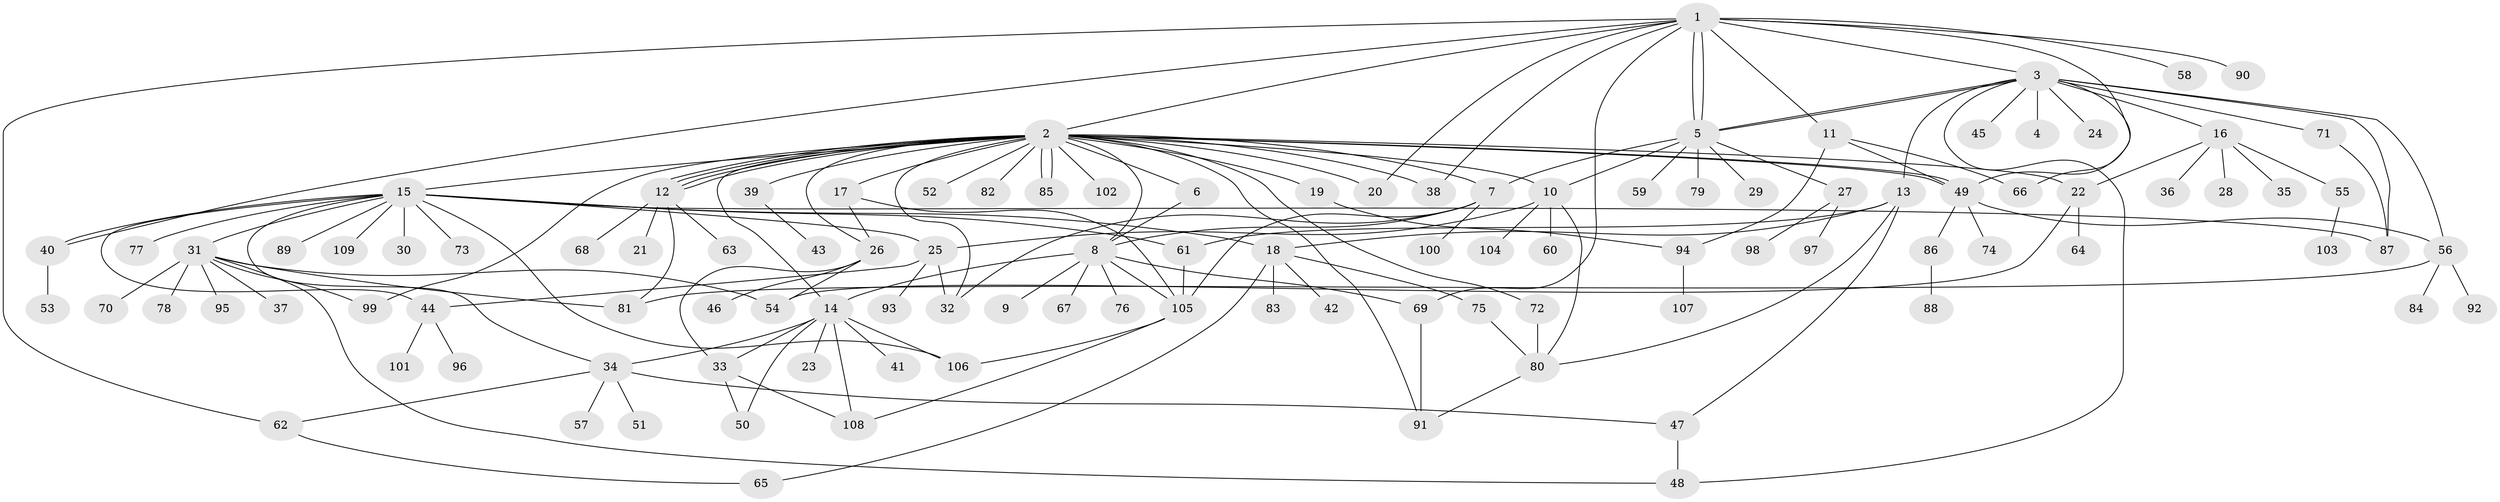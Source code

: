 // coarse degree distribution, {7: 0.08823529411764706, 5: 0.14705882352941177, 4: 0.11764705882352941, 1: 0.29411764705882354, 2: 0.14705882352941177, 8: 0.058823529411764705, 6: 0.058823529411764705, 15: 0.029411764705882353, 3: 0.029411764705882353, 12: 0.029411764705882353}
// Generated by graph-tools (version 1.1) at 2025/36/03/04/25 23:36:58]
// undirected, 109 vertices, 165 edges
graph export_dot {
  node [color=gray90,style=filled];
  1;
  2;
  3;
  4;
  5;
  6;
  7;
  8;
  9;
  10;
  11;
  12;
  13;
  14;
  15;
  16;
  17;
  18;
  19;
  20;
  21;
  22;
  23;
  24;
  25;
  26;
  27;
  28;
  29;
  30;
  31;
  32;
  33;
  34;
  35;
  36;
  37;
  38;
  39;
  40;
  41;
  42;
  43;
  44;
  45;
  46;
  47;
  48;
  49;
  50;
  51;
  52;
  53;
  54;
  55;
  56;
  57;
  58;
  59;
  60;
  61;
  62;
  63;
  64;
  65;
  66;
  67;
  68;
  69;
  70;
  71;
  72;
  73;
  74;
  75;
  76;
  77;
  78;
  79;
  80;
  81;
  82;
  83;
  84;
  85;
  86;
  87;
  88;
  89;
  90;
  91;
  92;
  93;
  94;
  95;
  96;
  97;
  98;
  99;
  100;
  101;
  102;
  103;
  104;
  105;
  106;
  107;
  108;
  109;
  1 -- 2;
  1 -- 3;
  1 -- 5;
  1 -- 5;
  1 -- 11;
  1 -- 20;
  1 -- 38;
  1 -- 40;
  1 -- 49;
  1 -- 58;
  1 -- 62;
  1 -- 69;
  1 -- 90;
  2 -- 6;
  2 -- 7;
  2 -- 8;
  2 -- 10;
  2 -- 12;
  2 -- 12;
  2 -- 12;
  2 -- 12;
  2 -- 14;
  2 -- 15;
  2 -- 17;
  2 -- 19;
  2 -- 20;
  2 -- 22;
  2 -- 26;
  2 -- 32;
  2 -- 38;
  2 -- 39;
  2 -- 49;
  2 -- 49;
  2 -- 52;
  2 -- 72;
  2 -- 82;
  2 -- 85;
  2 -- 85;
  2 -- 91;
  2 -- 99;
  2 -- 102;
  3 -- 4;
  3 -- 5;
  3 -- 5;
  3 -- 13;
  3 -- 16;
  3 -- 24;
  3 -- 45;
  3 -- 48;
  3 -- 56;
  3 -- 66;
  3 -- 71;
  3 -- 87;
  5 -- 7;
  5 -- 10;
  5 -- 27;
  5 -- 29;
  5 -- 59;
  5 -- 79;
  6 -- 8;
  7 -- 8;
  7 -- 32;
  7 -- 100;
  7 -- 105;
  8 -- 9;
  8 -- 14;
  8 -- 67;
  8 -- 69;
  8 -- 76;
  8 -- 105;
  10 -- 25;
  10 -- 60;
  10 -- 80;
  10 -- 104;
  11 -- 49;
  11 -- 66;
  11 -- 94;
  12 -- 21;
  12 -- 63;
  12 -- 68;
  12 -- 81;
  13 -- 18;
  13 -- 47;
  13 -- 61;
  13 -- 80;
  14 -- 23;
  14 -- 33;
  14 -- 34;
  14 -- 41;
  14 -- 50;
  14 -- 106;
  14 -- 108;
  15 -- 18;
  15 -- 25;
  15 -- 30;
  15 -- 31;
  15 -- 34;
  15 -- 40;
  15 -- 44;
  15 -- 61;
  15 -- 73;
  15 -- 77;
  15 -- 87;
  15 -- 89;
  15 -- 106;
  15 -- 109;
  16 -- 22;
  16 -- 28;
  16 -- 35;
  16 -- 36;
  16 -- 55;
  17 -- 26;
  17 -- 105;
  18 -- 42;
  18 -- 65;
  18 -- 75;
  18 -- 83;
  19 -- 94;
  22 -- 54;
  22 -- 64;
  25 -- 32;
  25 -- 44;
  25 -- 93;
  26 -- 33;
  26 -- 46;
  26 -- 54;
  27 -- 97;
  27 -- 98;
  31 -- 37;
  31 -- 48;
  31 -- 54;
  31 -- 70;
  31 -- 78;
  31 -- 81;
  31 -- 95;
  31 -- 99;
  33 -- 50;
  33 -- 108;
  34 -- 47;
  34 -- 51;
  34 -- 57;
  34 -- 62;
  39 -- 43;
  40 -- 53;
  44 -- 96;
  44 -- 101;
  47 -- 48;
  49 -- 56;
  49 -- 74;
  49 -- 86;
  55 -- 103;
  56 -- 81;
  56 -- 84;
  56 -- 92;
  61 -- 105;
  62 -- 65;
  69 -- 91;
  71 -- 87;
  72 -- 80;
  75 -- 80;
  80 -- 91;
  86 -- 88;
  94 -- 107;
  105 -- 106;
  105 -- 108;
}
